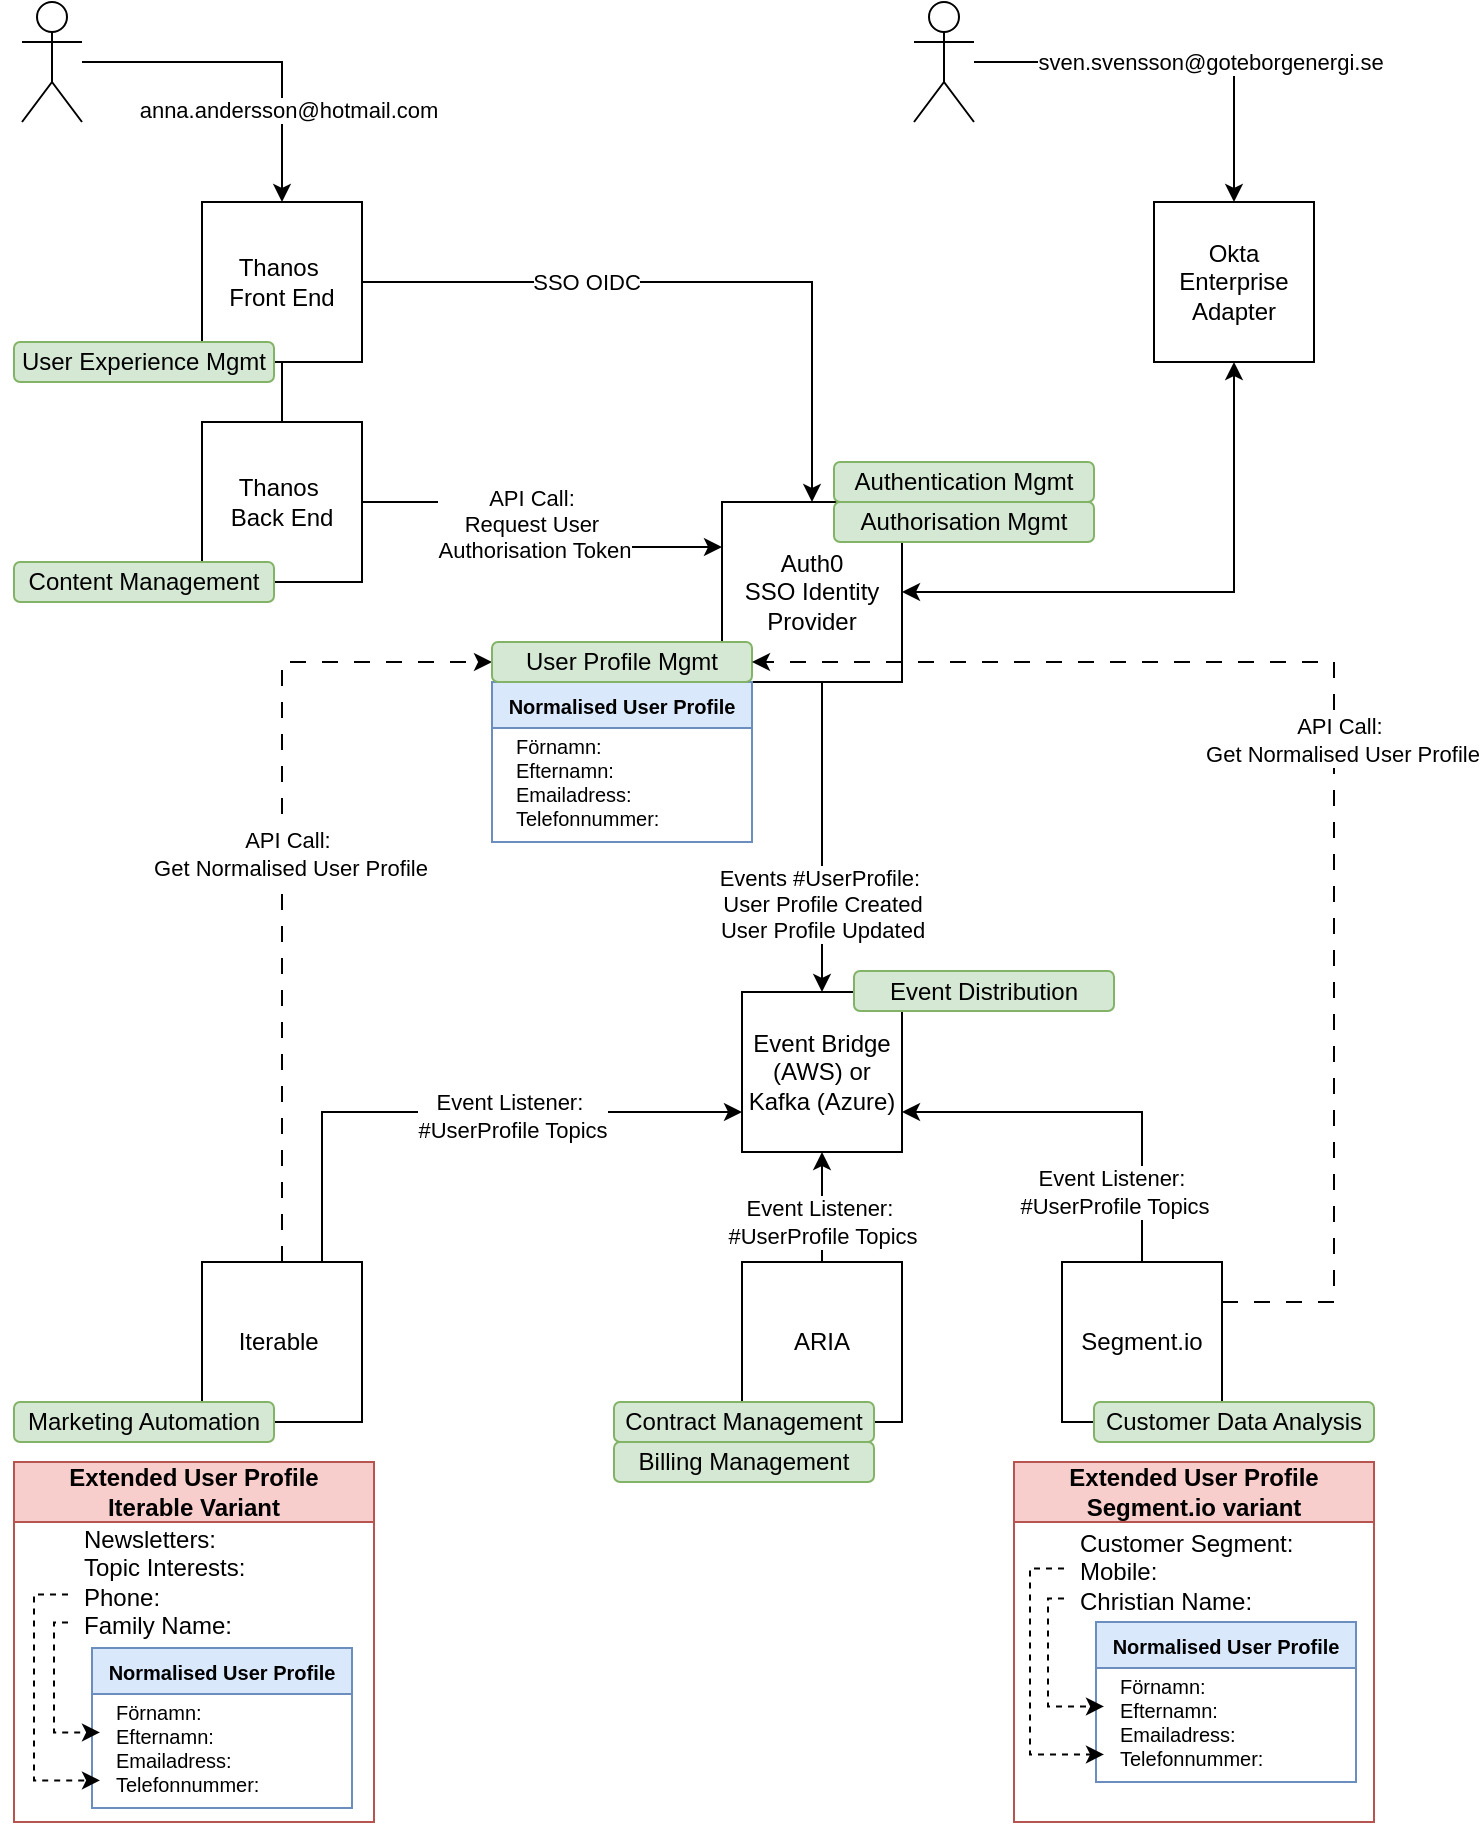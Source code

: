 <mxfile version="24.7.17" pages="2">
  <diagram name="Page-1" id="O89ovXxCNjjIfcfjvDJy">
    <mxGraphModel dx="1032" dy="750" grid="1" gridSize="10" guides="1" tooltips="1" connect="1" arrows="1" fold="1" page="1" pageScale="1" pageWidth="827" pageHeight="1169" math="0" shadow="0">
      <root>
        <mxCell id="0" />
        <mxCell id="1" parent="0" />
        <mxCell id="ih_PP5bFMo47PAL6C7FW-3" style="edgeStyle=orthogonalEdgeStyle;rounded=0;orthogonalLoop=1;jettySize=auto;html=1;exitX=1;exitY=0.5;exitDx=0;exitDy=0;entryX=0.5;entryY=0;entryDx=0;entryDy=0;strokeColor=#000000;" edge="1" parent="1" source="ih_PP5bFMo47PAL6C7FW-5" target="ih_PP5bFMo47PAL6C7FW-8">
          <mxGeometry relative="1" as="geometry" />
        </mxCell>
        <mxCell id="ih_PP5bFMo47PAL6C7FW-4" value="SSO OIDC" style="edgeLabel;html=1;align=center;verticalAlign=middle;resizable=0;points=[];" vertex="1" connectable="0" parent="ih_PP5bFMo47PAL6C7FW-3">
          <mxGeometry x="-0.333" relative="1" as="geometry">
            <mxPoint as="offset" />
          </mxGeometry>
        </mxCell>
        <mxCell id="ih_PP5bFMo47PAL6C7FW-5" value="Thanos&amp;nbsp;&lt;div&gt;Front End&lt;/div&gt;" style="whiteSpace=wrap;html=1;aspect=fixed;strokeColor=#000000;" vertex="1" parent="1">
          <mxGeometry x="204" y="190" width="80" height="80" as="geometry" />
        </mxCell>
        <mxCell id="ih_PP5bFMo47PAL6C7FW-6" style="edgeStyle=orthogonalEdgeStyle;rounded=0;orthogonalLoop=1;jettySize=auto;html=1;entryX=0.5;entryY=0;entryDx=0;entryDy=0;strokeColor=#000000;" edge="1" parent="1" source="ih_PP5bFMo47PAL6C7FW-8" target="ih_PP5bFMo47PAL6C7FW-19">
          <mxGeometry relative="1" as="geometry">
            <Array as="points">
              <mxPoint x="514" y="480" />
              <mxPoint x="514" y="480" />
            </Array>
          </mxGeometry>
        </mxCell>
        <mxCell id="ih_PP5bFMo47PAL6C7FW-7" value="Events #UserProfile:&amp;nbsp;&lt;div&gt;User Profile Created&lt;div&gt;User Profile Updated&lt;/div&gt;&lt;/div&gt;" style="edgeLabel;html=1;align=center;verticalAlign=middle;resizable=0;points=[];" vertex="1" connectable="0" parent="ih_PP5bFMo47PAL6C7FW-6">
          <mxGeometry x="-0.478" y="-2" relative="1" as="geometry">
            <mxPoint x="2" y="70" as="offset" />
          </mxGeometry>
        </mxCell>
        <mxCell id="ih_PP5bFMo47PAL6C7FW-8" value="Auth0&lt;div&gt;SSO Identity Provider&lt;/div&gt;" style="whiteSpace=wrap;html=1;aspect=fixed;strokeColor=#000000;" vertex="1" parent="1">
          <mxGeometry x="464" y="340" width="90" height="90" as="geometry" />
        </mxCell>
        <mxCell id="ih_PP5bFMo47PAL6C7FW-9" value="ARIA" style="whiteSpace=wrap;html=1;aspect=fixed;strokeColor=#000000;" vertex="1" parent="1">
          <mxGeometry x="474" y="720" width="80" height="80" as="geometry" />
        </mxCell>
        <mxCell id="ih_PP5bFMo47PAL6C7FW-10" style="edgeStyle=orthogonalEdgeStyle;rounded=0;orthogonalLoop=1;jettySize=auto;html=1;exitX=0.5;exitY=0;exitDx=0;exitDy=0;strokeColor=#000000;dashed=1;dashPattern=8 8;entryX=0;entryY=0.5;entryDx=0;entryDy=0;" edge="1" parent="1" source="ih_PP5bFMo47PAL6C7FW-14" target="5BYfg4yBieu142UboZly-29">
          <mxGeometry relative="1" as="geometry">
            <Array as="points">
              <mxPoint x="244" y="420" />
            </Array>
          </mxGeometry>
        </mxCell>
        <mxCell id="ih_PP5bFMo47PAL6C7FW-11" value="API Call:&amp;nbsp;&lt;div&gt;Get Normalised User Profile&lt;/div&gt;" style="edgeLabel;html=1;align=center;verticalAlign=middle;resizable=0;points=[];" vertex="1" connectable="0" parent="ih_PP5bFMo47PAL6C7FW-10">
          <mxGeometry x="0.011" y="-4" relative="1" as="geometry">
            <mxPoint as="offset" />
          </mxGeometry>
        </mxCell>
        <mxCell id="ih_PP5bFMo47PAL6C7FW-12" style="edgeStyle=orthogonalEdgeStyle;rounded=0;orthogonalLoop=1;jettySize=auto;html=1;exitX=0.75;exitY=0;exitDx=0;exitDy=0;entryX=0;entryY=0.75;entryDx=0;entryDy=0;strokeColor=#000000;" edge="1" parent="1" source="ih_PP5bFMo47PAL6C7FW-14" target="ih_PP5bFMo47PAL6C7FW-19">
          <mxGeometry relative="1" as="geometry" />
        </mxCell>
        <mxCell id="ih_PP5bFMo47PAL6C7FW-13" value="Event Listener:&amp;nbsp;&lt;div&gt;#UserProfile Topics&lt;/div&gt;" style="edgeLabel;html=1;align=center;verticalAlign=middle;resizable=0;points=[];" vertex="1" connectable="0" parent="ih_PP5bFMo47PAL6C7FW-12">
          <mxGeometry x="0.19" y="-2" relative="1" as="geometry">
            <mxPoint as="offset" />
          </mxGeometry>
        </mxCell>
        <mxCell id="ih_PP5bFMo47PAL6C7FW-14" value="&lt;div&gt;Iterable&amp;nbsp;&lt;/div&gt;" style="whiteSpace=wrap;html=1;aspect=fixed;strokeColor=#000000;" vertex="1" parent="1">
          <mxGeometry x="204" y="720" width="80" height="80" as="geometry" />
        </mxCell>
        <mxCell id="ih_PP5bFMo47PAL6C7FW-15" style="edgeStyle=orthogonalEdgeStyle;rounded=0;orthogonalLoop=1;jettySize=auto;html=1;entryX=0.5;entryY=0;entryDx=0;entryDy=0;strokeColor=#000000;" edge="1" parent="1" source="ih_PP5bFMo47PAL6C7FW-17" target="ih_PP5bFMo47PAL6C7FW-5">
          <mxGeometry relative="1" as="geometry" />
        </mxCell>
        <mxCell id="ih_PP5bFMo47PAL6C7FW-16" value="anna.andersson@hotmail.com" style="edgeLabel;html=1;align=center;verticalAlign=middle;resizable=0;points=[];" vertex="1" connectable="0" parent="ih_PP5bFMo47PAL6C7FW-15">
          <mxGeometry x="0.45" y="3" relative="1" as="geometry">
            <mxPoint as="offset" />
          </mxGeometry>
        </mxCell>
        <mxCell id="ih_PP5bFMo47PAL6C7FW-17" value="&lt;font color=&quot;#ffffff&quot;&gt;B2C User&lt;/font&gt;" style="shape=umlActor;verticalLabelPosition=bottom;verticalAlign=top;html=1;outlineConnect=0;strokeColor=#000000;" vertex="1" parent="1">
          <mxGeometry x="114" y="90" width="30" height="60" as="geometry" />
        </mxCell>
        <mxCell id="ih_PP5bFMo47PAL6C7FW-18" value="Segment.io" style="whiteSpace=wrap;html=1;aspect=fixed;strokeColor=#000000;" vertex="1" parent="1">
          <mxGeometry x="634" y="720" width="80" height="80" as="geometry" />
        </mxCell>
        <mxCell id="ih_PP5bFMo47PAL6C7FW-19" value="Event Bridge (AWS) or Kafka (Azure)" style="whiteSpace=wrap;html=1;aspect=fixed;strokeColor=#000000;" vertex="1" parent="1">
          <mxGeometry x="474" y="585" width="80" height="80" as="geometry" />
        </mxCell>
        <mxCell id="ih_PP5bFMo47PAL6C7FW-20" style="edgeStyle=orthogonalEdgeStyle;rounded=0;orthogonalLoop=1;jettySize=auto;html=1;exitX=0.5;exitY=0;exitDx=0;exitDy=0;entryX=1;entryY=0.75;entryDx=0;entryDy=0;strokeColor=#000000;" edge="1" parent="1" source="ih_PP5bFMo47PAL6C7FW-18" target="ih_PP5bFMo47PAL6C7FW-19">
          <mxGeometry relative="1" as="geometry">
            <mxPoint x="674" y="629.5" as="sourcePoint" />
            <mxPoint x="864" y="629.5" as="targetPoint" />
          </mxGeometry>
        </mxCell>
        <mxCell id="ih_PP5bFMo47PAL6C7FW-21" value="Event Listener:&amp;nbsp;&lt;div&gt;#UserProfile Topics&lt;/div&gt;" style="edgeLabel;html=1;align=center;verticalAlign=middle;resizable=0;points=[];" vertex="1" connectable="0" parent="ih_PP5bFMo47PAL6C7FW-20">
          <mxGeometry x="0.19" y="-2" relative="1" as="geometry">
            <mxPoint x="27" y="42" as="offset" />
          </mxGeometry>
        </mxCell>
        <mxCell id="ih_PP5bFMo47PAL6C7FW-22" style="edgeStyle=orthogonalEdgeStyle;rounded=0;orthogonalLoop=1;jettySize=auto;html=1;entryX=0.5;entryY=1;entryDx=0;entryDy=0;strokeColor=#000000;exitX=0.5;exitY=0;exitDx=0;exitDy=0;" edge="1" parent="1" source="ih_PP5bFMo47PAL6C7FW-9" target="ih_PP5bFMo47PAL6C7FW-19">
          <mxGeometry relative="1" as="geometry">
            <mxPoint x="474" y="690" as="sourcePoint" />
            <mxPoint x="564" y="620" as="targetPoint" />
          </mxGeometry>
        </mxCell>
        <mxCell id="ih_PP5bFMo47PAL6C7FW-23" value="Event Listener:&amp;nbsp;&lt;div&gt;#UserProfile Topics&lt;/div&gt;" style="edgeLabel;html=1;align=center;verticalAlign=middle;resizable=0;points=[];" vertex="1" connectable="0" parent="ih_PP5bFMo47PAL6C7FW-22">
          <mxGeometry x="0.19" y="-2" relative="1" as="geometry">
            <mxPoint x="-2" y="12" as="offset" />
          </mxGeometry>
        </mxCell>
        <mxCell id="ih_PP5bFMo47PAL6C7FW-25" value="sven.svensson@goteborgenergi.se" style="edgeStyle=orthogonalEdgeStyle;rounded=0;orthogonalLoop=1;jettySize=auto;html=1;entryX=0.5;entryY=0;entryDx=0;entryDy=0;strokeColor=#000000;" edge="1" parent="1" source="ih_PP5bFMo47PAL6C7FW-26" target="ih_PP5bFMo47PAL6C7FW-28">
          <mxGeometry x="0.182" relative="1" as="geometry">
            <mxPoint as="offset" />
          </mxGeometry>
        </mxCell>
        <mxCell id="ih_PP5bFMo47PAL6C7FW-26" value="&lt;font color=&quot;#ffffff&quot;&gt;B2B User&lt;/font&gt;" style="shape=umlActor;verticalLabelPosition=bottom;verticalAlign=top;html=1;outlineConnect=0;strokeColor=#000000;" vertex="1" parent="1">
          <mxGeometry x="560" y="90" width="30" height="60" as="geometry" />
        </mxCell>
        <mxCell id="ih_PP5bFMo47PAL6C7FW-27" style="edgeStyle=orthogonalEdgeStyle;rounded=0;orthogonalLoop=1;jettySize=auto;html=1;exitX=0.5;exitY=1;exitDx=0;exitDy=0;entryX=1;entryY=0.5;entryDx=0;entryDy=0;strokeColor=#000000;startArrow=classic;startFill=1;" edge="1" parent="1" source="ih_PP5bFMo47PAL6C7FW-28" target="ih_PP5bFMo47PAL6C7FW-8">
          <mxGeometry relative="1" as="geometry" />
        </mxCell>
        <mxCell id="ih_PP5bFMo47PAL6C7FW-28" value="Okta Enterprise Adapter" style="whiteSpace=wrap;html=1;aspect=fixed;strokeColor=#000000;" vertex="1" parent="1">
          <mxGeometry x="680" y="190" width="80" height="80" as="geometry" />
        </mxCell>
        <mxCell id="5BYfg4yBieu142UboZly-2" value="Marketing Automation" style="rounded=1;whiteSpace=wrap;html=1;fillColor=#d5e8d4;strokeColor=#82b366;" vertex="1" parent="1">
          <mxGeometry x="110" y="790" width="130" height="20" as="geometry" />
        </mxCell>
        <mxCell id="5BYfg4yBieu142UboZly-3" value="Contract Management" style="rounded=1;whiteSpace=wrap;html=1;fillColor=#d5e8d4;strokeColor=#82b366;" vertex="1" parent="1">
          <mxGeometry x="410" y="790" width="130" height="20" as="geometry" />
        </mxCell>
        <mxCell id="5BYfg4yBieu142UboZly-4" value="Billing Management" style="rounded=1;whiteSpace=wrap;html=1;fillColor=#d5e8d4;strokeColor=#82b366;" vertex="1" parent="1">
          <mxGeometry x="410" y="810" width="130" height="20" as="geometry" />
        </mxCell>
        <mxCell id="5BYfg4yBieu142UboZly-5" value="Customer Data Analysis" style="rounded=1;whiteSpace=wrap;html=1;fillColor=#d5e8d4;strokeColor=#82b366;" vertex="1" parent="1">
          <mxGeometry x="650" y="790" width="140" height="20" as="geometry" />
        </mxCell>
        <mxCell id="5BYfg4yBieu142UboZly-6" value="Authentication Mgmt" style="rounded=1;whiteSpace=wrap;html=1;fillColor=#d5e8d4;strokeColor=#82b366;" vertex="1" parent="1">
          <mxGeometry x="520" y="320" width="130" height="20" as="geometry" />
        </mxCell>
        <mxCell id="5BYfg4yBieu142UboZly-7" value="Authorisation Mgmt" style="rounded=1;whiteSpace=wrap;html=1;fillColor=#d5e8d4;strokeColor=#82b366;" vertex="1" parent="1">
          <mxGeometry x="520" y="340" width="130" height="20" as="geometry" />
        </mxCell>
        <mxCell id="5BYfg4yBieu142UboZly-8" value="Event Distribution" style="rounded=1;whiteSpace=wrap;html=1;fillColor=#d5e8d4;strokeColor=#82b366;" vertex="1" parent="1">
          <mxGeometry x="530" y="574.5" width="130" height="20" as="geometry" />
        </mxCell>
        <mxCell id="5BYfg4yBieu142UboZly-10" value="User Experience Mgmt" style="rounded=1;whiteSpace=wrap;html=1;fillColor=#d5e8d4;strokeColor=#82b366;" vertex="1" parent="1">
          <mxGeometry x="110" y="260" width="130" height="20" as="geometry" />
        </mxCell>
        <mxCell id="5BYfg4yBieu142UboZly-14" style="edgeStyle=orthogonalEdgeStyle;rounded=0;orthogonalLoop=1;jettySize=auto;html=1;entryX=0;entryY=0.25;entryDx=0;entryDy=0;" edge="1" parent="1" source="5BYfg4yBieu142UboZly-11" target="ih_PP5bFMo47PAL6C7FW-8">
          <mxGeometry relative="1" as="geometry" />
        </mxCell>
        <mxCell id="5BYfg4yBieu142UboZly-15" value="API Call:&amp;nbsp;&lt;div&gt;Request User&amp;nbsp;&lt;/div&gt;&lt;div&gt;Authorisation Token&lt;/div&gt;" style="edgeLabel;html=1;align=center;verticalAlign=middle;resizable=0;points=[];" vertex="1" connectable="0" parent="5BYfg4yBieu142UboZly-14">
          <mxGeometry x="0.21" y="1" relative="1" as="geometry">
            <mxPoint x="-14" y="-11" as="offset" />
          </mxGeometry>
        </mxCell>
        <mxCell id="5BYfg4yBieu142UboZly-11" value="Thanos&amp;nbsp;&lt;div&gt;Back End&lt;/div&gt;" style="whiteSpace=wrap;html=1;aspect=fixed;strokeColor=#000000;" vertex="1" parent="1">
          <mxGeometry x="204" y="300" width="80" height="80" as="geometry" />
        </mxCell>
        <mxCell id="5BYfg4yBieu142UboZly-9" value="Content Management" style="rounded=1;whiteSpace=wrap;html=1;fillColor=#d5e8d4;strokeColor=#82b366;" vertex="1" parent="1">
          <mxGeometry x="110" y="370" width="130" height="20" as="geometry" />
        </mxCell>
        <mxCell id="5BYfg4yBieu142UboZly-13" value="" style="endArrow=none;html=1;rounded=0;entryX=0.5;entryY=1;entryDx=0;entryDy=0;exitX=0.5;exitY=0;exitDx=0;exitDy=0;" edge="1" parent="1" source="5BYfg4yBieu142UboZly-11" target="ih_PP5bFMo47PAL6C7FW-5">
          <mxGeometry width="50" height="50" relative="1" as="geometry">
            <mxPoint x="380" y="420" as="sourcePoint" />
            <mxPoint x="430" y="370" as="targetPoint" />
          </mxGeometry>
        </mxCell>
        <mxCell id="5BYfg4yBieu142UboZly-16" value="Normalised User Profile" style="swimlane;whiteSpace=wrap;html=1;fillColor=#dae8fc;strokeColor=#6c8ebf;fontSize=10;" vertex="1" parent="1">
          <mxGeometry x="349" y="430" width="130" height="80" as="geometry" />
        </mxCell>
        <mxCell id="5BYfg4yBieu142UboZly-17" value="Förnamn:&lt;div&gt;Efternamn:&lt;/div&gt;&lt;div&gt;Emailadress:&lt;/div&gt;&lt;div&gt;Telefonnummer:&lt;/div&gt;" style="text;html=1;align=left;verticalAlign=middle;resizable=0;points=[];autosize=1;strokeColor=none;fillColor=none;fontSize=10;" vertex="1" parent="5BYfg4yBieu142UboZly-16">
          <mxGeometry x="10" y="20" width="100" height="60" as="geometry" />
        </mxCell>
        <mxCell id="5BYfg4yBieu142UboZly-21" value="Extended User Profile&lt;div&gt;Segment.io variant&lt;/div&gt;" style="swimlane;whiteSpace=wrap;html=1;fillColor=#f8cecc;strokeColor=#b85450;startSize=30;" vertex="1" parent="1">
          <mxGeometry x="610" y="820" width="180" height="180" as="geometry" />
        </mxCell>
        <mxCell id="5BYfg4yBieu142UboZly-22" value="Customer Segment:&lt;div&gt;Mobile:&amp;nbsp;&lt;/div&gt;&lt;div&gt;Christian Name:&lt;/div&gt;" style="text;html=1;align=left;verticalAlign=middle;resizable=0;points=[[0,0.47,0,-6,0],[0,0.72,0,-6,0]];autosize=1;strokeColor=none;fillColor=none;fontStyle=0" vertex="1" parent="5BYfg4yBieu142UboZly-21">
          <mxGeometry x="31" y="25" width="130" height="60" as="geometry" />
        </mxCell>
        <mxCell id="5BYfg4yBieu142UboZly-35" value="Normalised User Profile" style="swimlane;whiteSpace=wrap;html=1;fillColor=#dae8fc;strokeColor=#6c8ebf;fontSize=10;" vertex="1" parent="5BYfg4yBieu142UboZly-21">
          <mxGeometry x="41" y="80" width="130" height="80" as="geometry" />
        </mxCell>
        <mxCell id="5BYfg4yBieu142UboZly-36" value="Förnamn:&lt;div&gt;Efternamn:&lt;/div&gt;&lt;div&gt;Emailadress:&lt;/div&gt;&lt;div&gt;Telefonnummer:&lt;/div&gt;" style="text;html=1;align=left;verticalAlign=middle;resizable=0;points=[[0,0.37,0,-6,0],[0,0.77,0,-6,0]];autosize=1;strokeColor=none;fillColor=none;fontSize=10;" vertex="1" parent="5BYfg4yBieu142UboZly-35">
          <mxGeometry x="10" y="20" width="100" height="60" as="geometry" />
        </mxCell>
        <mxCell id="5BYfg4yBieu142UboZly-41" style="edgeStyle=orthogonalEdgeStyle;rounded=0;orthogonalLoop=1;jettySize=auto;html=1;exitX=0;exitY=0.47;exitDx=-6;exitDy=0;exitPerimeter=0;entryX=0;entryY=0.77;entryDx=-6;entryDy=0;entryPerimeter=0;dashed=1;" edge="1" parent="5BYfg4yBieu142UboZly-21" source="5BYfg4yBieu142UboZly-22" target="5BYfg4yBieu142UboZly-36">
          <mxGeometry relative="1" as="geometry">
            <mxPoint x="-39.5" y="62.5" as="sourcePoint" />
            <mxPoint x="-23.5" y="117.5" as="targetPoint" />
            <Array as="points">
              <mxPoint x="8" y="146" />
            </Array>
          </mxGeometry>
        </mxCell>
        <mxCell id="5BYfg4yBieu142UboZly-42" style="edgeStyle=orthogonalEdgeStyle;rounded=0;orthogonalLoop=1;jettySize=auto;html=1;exitX=0;exitY=0.72;exitDx=-6;exitDy=0;exitPerimeter=0;entryX=0;entryY=0.37;entryDx=-6;entryDy=0;entryPerimeter=0;dashed=1;" edge="1" parent="5BYfg4yBieu142UboZly-21" source="5BYfg4yBieu142UboZly-22" target="5BYfg4yBieu142UboZly-36">
          <mxGeometry relative="1" as="geometry">
            <mxPoint x="-49" y="80" as="sourcePoint" />
            <mxPoint x="-33" y="135" as="targetPoint" />
            <Array as="points">
              <mxPoint x="17" y="122" />
            </Array>
          </mxGeometry>
        </mxCell>
        <mxCell id="5BYfg4yBieu142UboZly-25" value="Extended User Profile&lt;div style=&quot;font-size: 12px;&quot;&gt;Iterable Variant&lt;/div&gt;" style="swimlane;whiteSpace=wrap;html=1;fillColor=#f8cecc;strokeColor=#b85450;startSize=30;fontSize=12;" vertex="1" parent="1">
          <mxGeometry x="110" y="820" width="180" height="180" as="geometry" />
        </mxCell>
        <mxCell id="5BYfg4yBieu142UboZly-26" value="Newsletters:&lt;div&gt;Topic Interests:&lt;br&gt;&lt;div&gt;Phone:&lt;/div&gt;&lt;div&gt;Family Name:&amp;nbsp;&lt;/div&gt;&lt;/div&gt;" style="text;html=1;align=left;verticalAlign=middle;resizable=0;points=[[0,0.59,0,-6,0],[0,0.79,0,-6,0]];autosize=1;strokeColor=none;fillColor=none;fontStyle=0" vertex="1" parent="5BYfg4yBieu142UboZly-25">
          <mxGeometry x="33" y="25" width="100" height="70" as="geometry" />
        </mxCell>
        <mxCell id="5BYfg4yBieu142UboZly-33" value="Normalised User Profile" style="swimlane;whiteSpace=wrap;html=1;fillColor=#dae8fc;strokeColor=#6c8ebf;fontSize=10;" vertex="1" parent="5BYfg4yBieu142UboZly-25">
          <mxGeometry x="39" y="93" width="130" height="80" as="geometry" />
        </mxCell>
        <mxCell id="5BYfg4yBieu142UboZly-34" value="Förnamn:&lt;div style=&quot;font-size: 10px;&quot;&gt;Efternamn:&lt;/div&gt;&lt;div style=&quot;font-size: 10px;&quot;&gt;Emailadress:&lt;/div&gt;&lt;div style=&quot;font-size: 10px;&quot;&gt;Telefonnummer:&lt;/div&gt;" style="text;html=1;align=left;verticalAlign=middle;resizable=0;points=[[0,0.37,0,-6,0],[0,0.77,0,-6,0]];autosize=1;strokeColor=none;fillColor=none;fontSize=10;" vertex="1" parent="5BYfg4yBieu142UboZly-33">
          <mxGeometry x="10" y="20" width="100" height="60" as="geometry" />
        </mxCell>
        <mxCell id="5BYfg4yBieu142UboZly-39" style="edgeStyle=orthogonalEdgeStyle;rounded=0;orthogonalLoop=1;jettySize=auto;html=1;exitX=0;exitY=0.59;exitDx=-6;exitDy=0;exitPerimeter=0;entryX=0;entryY=0.77;entryDx=-6;entryDy=0;entryPerimeter=0;dashed=1;" edge="1" parent="5BYfg4yBieu142UboZly-25" source="5BYfg4yBieu142UboZly-26" target="5BYfg4yBieu142UboZly-34">
          <mxGeometry relative="1" as="geometry">
            <Array as="points">
              <mxPoint x="10" y="66" />
              <mxPoint x="10" y="159" />
            </Array>
          </mxGeometry>
        </mxCell>
        <mxCell id="5BYfg4yBieu142UboZly-40" style="edgeStyle=orthogonalEdgeStyle;rounded=0;orthogonalLoop=1;jettySize=auto;html=1;exitX=0;exitY=0.79;exitDx=-6;exitDy=0;exitPerimeter=0;entryX=0;entryY=0.37;entryDx=-6;entryDy=0;entryPerimeter=0;dashed=1;" edge="1" parent="5BYfg4yBieu142UboZly-25" source="5BYfg4yBieu142UboZly-26" target="5BYfg4yBieu142UboZly-34">
          <mxGeometry relative="1" as="geometry">
            <Array as="points">
              <mxPoint x="20" y="80" />
              <mxPoint x="20" y="135" />
            </Array>
          </mxGeometry>
        </mxCell>
        <mxCell id="5BYfg4yBieu142UboZly-29" value="User Profile Mgmt" style="rounded=1;whiteSpace=wrap;html=1;fillColor=#d5e8d4;strokeColor=#82b366;" vertex="1" parent="1">
          <mxGeometry x="349" y="410" width="130" height="20" as="geometry" />
        </mxCell>
        <mxCell id="5BYfg4yBieu142UboZly-31" style="edgeStyle=orthogonalEdgeStyle;rounded=0;orthogonalLoop=1;jettySize=auto;html=1;exitX=1;exitY=0.25;exitDx=0;exitDy=0;strokeColor=#000000;dashed=1;dashPattern=8 8;entryX=1;entryY=0.5;entryDx=0;entryDy=0;" edge="1" parent="1" source="ih_PP5bFMo47PAL6C7FW-18" target="5BYfg4yBieu142UboZly-29">
          <mxGeometry relative="1" as="geometry">
            <Array as="points">
              <mxPoint x="770" y="740" />
              <mxPoint x="770" y="420" />
            </Array>
            <mxPoint x="254" y="730" as="sourcePoint" />
            <mxPoint x="359" y="430" as="targetPoint" />
          </mxGeometry>
        </mxCell>
        <mxCell id="5BYfg4yBieu142UboZly-32" value="API Call:&amp;nbsp;&lt;div&gt;Get Normalised User Profile&lt;/div&gt;" style="edgeLabel;html=1;align=center;verticalAlign=middle;resizable=0;points=[];" vertex="1" connectable="0" parent="5BYfg4yBieu142UboZly-31">
          <mxGeometry x="0.011" y="-4" relative="1" as="geometry">
            <mxPoint as="offset" />
          </mxGeometry>
        </mxCell>
      </root>
    </mxGraphModel>
  </diagram>
  <diagram id="37kpU5dkZuhH4-UJ9ACv" name="Page-2">
    <mxGraphModel grid="1" page="1" gridSize="10" guides="1" tooltips="1" connect="1" arrows="1" fold="1" pageScale="1" pageWidth="827" pageHeight="1169" math="0" shadow="0">
      <root>
        <mxCell id="0" />
        <mxCell id="1" parent="0" />
      </root>
    </mxGraphModel>
  </diagram>
</mxfile>
